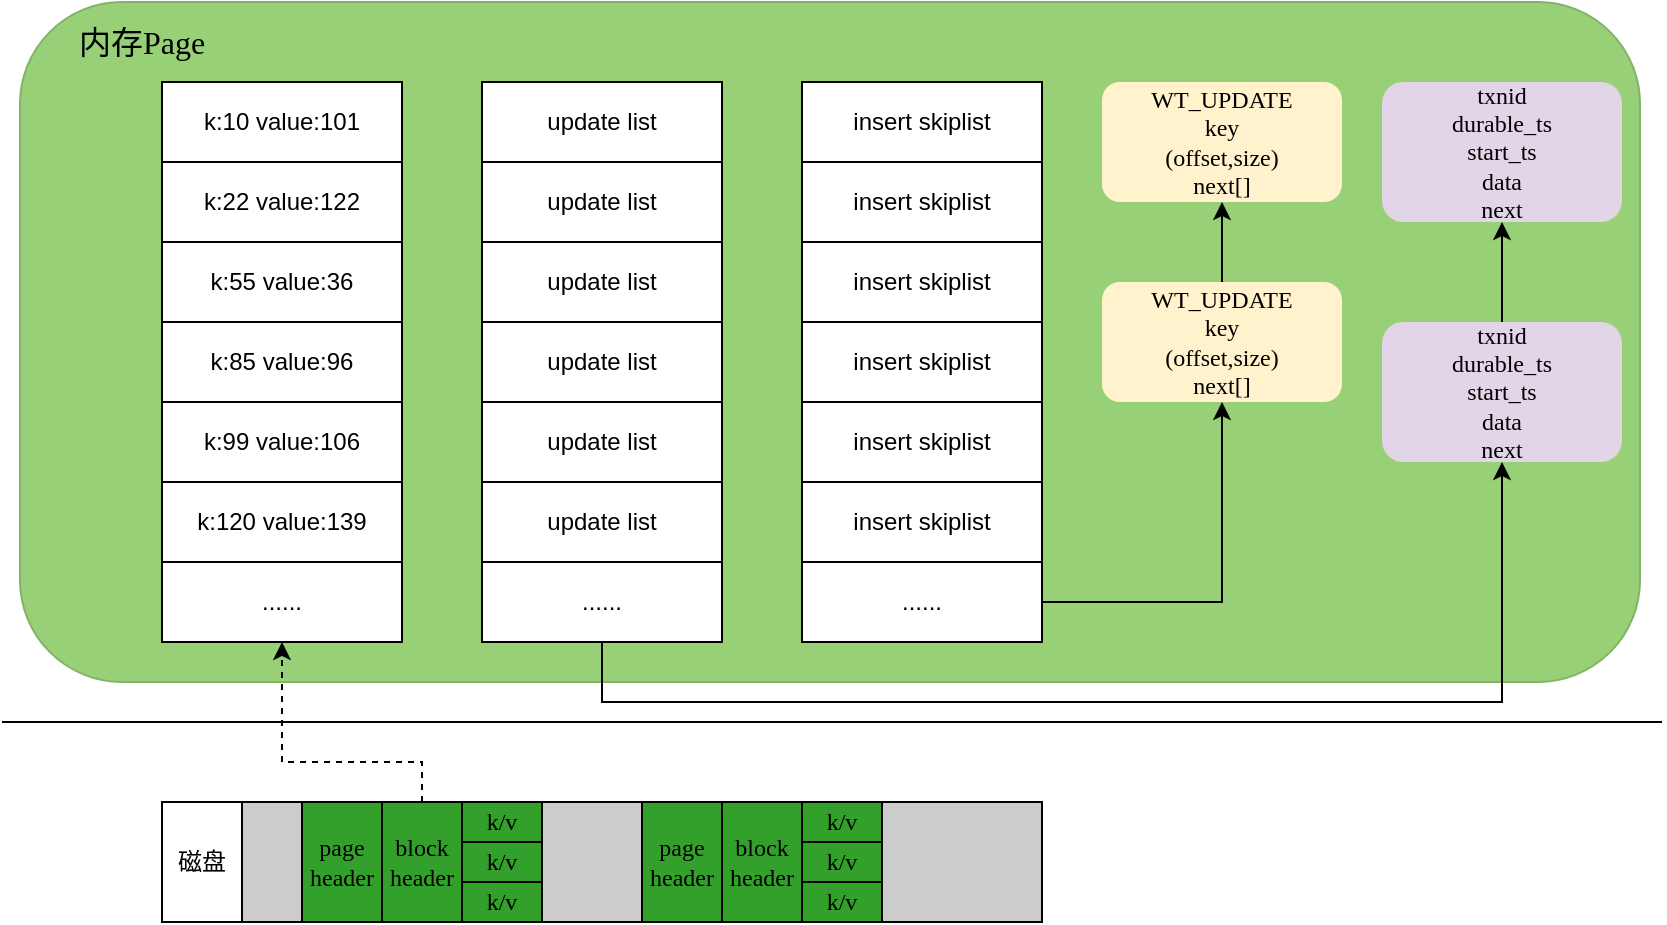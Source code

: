 <mxfile version="13.11.0" type="device"><diagram id="fa5erUfzQJPfmDtPTWMz" name="Page-1"><mxGraphModel dx="1422" dy="721" grid="1" gridSize="10" guides="1" tooltips="1" connect="1" arrows="1" fold="1" page="1" pageScale="1" pageWidth="827" pageHeight="1169" math="0" shadow="0"><root><mxCell id="0"/><mxCell id="_kXncxZEpDeygllV_us2-748" value="Untitled Layer" parent="0"/><mxCell id="_kXncxZEpDeygllV_us2-749" value="" style="rounded=1;whiteSpace=wrap;html=1;fontFamily=Comic Sans MS;fontSource=https%3A%2F%2Ffonts.googleapis.com%2Fcss%3Ffamily%3DZCOOL%2BKuaiLe;strokeColor=#82b366;fillColor=#97D077;" vertex="1" parent="_kXncxZEpDeygllV_us2-748"><mxGeometry x="9" y="80" width="810" height="340" as="geometry"/></mxCell><mxCell id="1" parent="0"/><mxCell id="_kXncxZEpDeygllV_us2-694" value="k:10 value:101" style="rounded=0;whiteSpace=wrap;html=1;" vertex="1" parent="1"><mxGeometry x="80" y="120" width="120" height="40" as="geometry"/></mxCell><mxCell id="_kXncxZEpDeygllV_us2-695" value="k:22 value:122" style="rounded=0;whiteSpace=wrap;html=1;" vertex="1" parent="1"><mxGeometry x="80" y="160" width="120" height="40" as="geometry"/></mxCell><mxCell id="_kXncxZEpDeygllV_us2-696" value="k:55 value:36" style="rounded=0;whiteSpace=wrap;html=1;" vertex="1" parent="1"><mxGeometry x="80" y="200" width="120" height="40" as="geometry"/></mxCell><mxCell id="_kXncxZEpDeygllV_us2-697" value="k:85 value:96" style="rounded=0;whiteSpace=wrap;html=1;" vertex="1" parent="1"><mxGeometry x="80" y="240" width="120" height="40" as="geometry"/></mxCell><mxCell id="_kXncxZEpDeygllV_us2-698" value="k:99 value:106" style="rounded=0;whiteSpace=wrap;html=1;" vertex="1" parent="1"><mxGeometry x="80" y="280" width="120" height="40" as="geometry"/></mxCell><mxCell id="_kXncxZEpDeygllV_us2-699" value="k:120 value:139" style="rounded=0;whiteSpace=wrap;html=1;" vertex="1" parent="1"><mxGeometry x="80" y="320" width="120" height="40" as="geometry"/></mxCell><mxCell id="_kXncxZEpDeygllV_us2-700" value="......" style="rounded=0;whiteSpace=wrap;html=1;" vertex="1" parent="1"><mxGeometry x="80" y="360" width="120" height="40" as="geometry"/></mxCell><mxCell id="_kXncxZEpDeygllV_us2-701" value="update list" style="rounded=0;whiteSpace=wrap;html=1;" vertex="1" parent="1"><mxGeometry x="240" y="120" width="120" height="40" as="geometry"/></mxCell><mxCell id="_kXncxZEpDeygllV_us2-702" value="update list" style="rounded=0;whiteSpace=wrap;html=1;" vertex="1" parent="1"><mxGeometry x="240" y="160" width="120" height="40" as="geometry"/></mxCell><mxCell id="_kXncxZEpDeygllV_us2-703" value="update list" style="rounded=0;whiteSpace=wrap;html=1;" vertex="1" parent="1"><mxGeometry x="240" y="200" width="120" height="40" as="geometry"/></mxCell><mxCell id="_kXncxZEpDeygllV_us2-704" value="update list" style="rounded=0;whiteSpace=wrap;html=1;" vertex="1" parent="1"><mxGeometry x="240" y="240" width="120" height="40" as="geometry"/></mxCell><mxCell id="_kXncxZEpDeygllV_us2-705" value="update list" style="rounded=0;whiteSpace=wrap;html=1;" vertex="1" parent="1"><mxGeometry x="240" y="280" width="120" height="40" as="geometry"/></mxCell><mxCell id="_kXncxZEpDeygllV_us2-706" value="update list" style="rounded=0;whiteSpace=wrap;html=1;" vertex="1" parent="1"><mxGeometry x="240" y="320" width="120" height="40" as="geometry"/></mxCell><mxCell id="_kXncxZEpDeygllV_us2-745" style="edgeStyle=orthogonalEdgeStyle;rounded=0;orthogonalLoop=1;jettySize=auto;html=1;entryX=0.5;entryY=1;entryDx=0;entryDy=0;fontFamily=Comic Sans MS;fontSource=https%3A%2F%2Ffonts.googleapis.com%2Fcss%3Ffamily%3DZCOOL%2BKuaiLe;" edge="1" parent="1" source="_kXncxZEpDeygllV_us2-707" target="_kXncxZEpDeygllV_us2-741"><mxGeometry relative="1" as="geometry"><Array as="points"><mxPoint x="300" y="430"/><mxPoint x="750" y="430"/></Array></mxGeometry></mxCell><mxCell id="_kXncxZEpDeygllV_us2-707" value="......" style="rounded=0;whiteSpace=wrap;html=1;" vertex="1" parent="1"><mxGeometry x="240" y="360" width="120" height="40" as="geometry"/></mxCell><mxCell id="_kXncxZEpDeygllV_us2-708" value="insert skiplist" style="rounded=0;whiteSpace=wrap;html=1;" vertex="1" parent="1"><mxGeometry x="400" y="120" width="120" height="40" as="geometry"/></mxCell><mxCell id="_kXncxZEpDeygllV_us2-709" value="insert skiplist" style="rounded=0;whiteSpace=wrap;html=1;" vertex="1" parent="1"><mxGeometry x="400" y="160" width="120" height="40" as="geometry"/></mxCell><mxCell id="_kXncxZEpDeygllV_us2-710" value="insert skiplist" style="rounded=0;whiteSpace=wrap;html=1;" vertex="1" parent="1"><mxGeometry x="400" y="200" width="120" height="40" as="geometry"/></mxCell><mxCell id="_kXncxZEpDeygllV_us2-711" value="insert skiplist" style="rounded=0;whiteSpace=wrap;html=1;" vertex="1" parent="1"><mxGeometry x="400" y="240" width="120" height="40" as="geometry"/></mxCell><mxCell id="_kXncxZEpDeygllV_us2-712" value="insert skiplist" style="rounded=0;whiteSpace=wrap;html=1;" vertex="1" parent="1"><mxGeometry x="400" y="280" width="120" height="40" as="geometry"/></mxCell><mxCell id="_kXncxZEpDeygllV_us2-713" value="insert skiplist" style="rounded=0;whiteSpace=wrap;html=1;" vertex="1" parent="1"><mxGeometry x="400" y="320" width="120" height="40" as="geometry"/></mxCell><mxCell id="_kXncxZEpDeygllV_us2-744" style="edgeStyle=orthogonalEdgeStyle;rounded=0;orthogonalLoop=1;jettySize=auto;html=1;entryX=0.5;entryY=1;entryDx=0;entryDy=0;fontFamily=Comic Sans MS;fontSource=https%3A%2F%2Ffonts.googleapis.com%2Fcss%3Ffamily%3DZCOOL%2BKuaiLe;" edge="1" parent="1" source="_kXncxZEpDeygllV_us2-714" target="_kXncxZEpDeygllV_us2-739"><mxGeometry relative="1" as="geometry"/></mxCell><mxCell id="_kXncxZEpDeygllV_us2-714" value="......" style="rounded=0;whiteSpace=wrap;html=1;" vertex="1" parent="1"><mxGeometry x="400" y="360" width="120" height="40" as="geometry"/></mxCell><mxCell id="_kXncxZEpDeygllV_us2-717" value="" style="endArrow=none;html=1;" edge="1" parent="1"><mxGeometry width="50" height="50" relative="1" as="geometry"><mxPoint y="440" as="sourcePoint"/><mxPoint x="830" y="440" as="targetPoint"/></mxGeometry></mxCell><mxCell id="_kXncxZEpDeygllV_us2-718" value="" style="rounded=0;whiteSpace=wrap;html=1;" vertex="1" parent="1"><mxGeometry x="80" y="480" width="440" height="60" as="geometry"/></mxCell><mxCell id="_kXncxZEpDeygllV_us2-719" value="&lt;font data-font-src=&quot;https://fonts.googleapis.com/css?family=ZCOOL+KuaiLe&quot; face=&quot;ZCOOL KuaiLe&quot;&gt;磁盘&lt;/font&gt;" style="rounded=0;whiteSpace=wrap;html=1;" vertex="1" parent="1"><mxGeometry x="80" y="480" width="40" height="60" as="geometry"/></mxCell><mxCell id="_kXncxZEpDeygllV_us2-720" value="" style="rounded=0;whiteSpace=wrap;html=1;fillColor=#CCCCCC;" vertex="1" parent="1"><mxGeometry x="120" y="480" width="30" height="60" as="geometry"/></mxCell><mxCell id="_kXncxZEpDeygllV_us2-721" value="" style="rounded=0;whiteSpace=wrap;html=1;fontFamily=Comic Sans MS;fontSource=https%3A%2F%2Ffonts.googleapis.com%2Fcss%3Ffamily%3DZCOOL%2BKuaiLe;fillColor=#33A02C;" vertex="1" parent="1"><mxGeometry x="150" y="480" width="120" height="60" as="geometry"/></mxCell><mxCell id="_kXncxZEpDeygllV_us2-722" value="page header" style="rounded=0;whiteSpace=wrap;html=1;fontFamily=Comic Sans MS;fontSource=https%3A%2F%2Ffonts.googleapis.com%2Fcss%3Ffamily%3DZCOOL%2BKuaiLe;fillColor=#33A02C;" vertex="1" parent="1"><mxGeometry x="150" y="480" width="40" height="60" as="geometry"/></mxCell><mxCell id="_kXncxZEpDeygllV_us2-746" style="edgeStyle=orthogonalEdgeStyle;rounded=0;orthogonalLoop=1;jettySize=auto;html=1;entryX=0.5;entryY=1;entryDx=0;entryDy=0;fontFamily=Comic Sans MS;fontSource=https%3A%2F%2Ffonts.googleapis.com%2Fcss%3Ffamily%3DZCOOL%2BKuaiLe;dashed=1;" edge="1" parent="1" source="_kXncxZEpDeygllV_us2-723" target="_kXncxZEpDeygllV_us2-700"><mxGeometry relative="1" as="geometry"><Array as="points"><mxPoint x="210" y="460"/><mxPoint x="140" y="460"/></Array></mxGeometry></mxCell><mxCell id="_kXncxZEpDeygllV_us2-723" value="block header" style="rounded=0;whiteSpace=wrap;html=1;fontFamily=Comic Sans MS;fontSource=https%3A%2F%2Ffonts.googleapis.com%2Fcss%3Ffamily%3DZCOOL%2BKuaiLe;fillColor=#33A02C;" vertex="1" parent="1"><mxGeometry x="190" y="480" width="40" height="60" as="geometry"/></mxCell><mxCell id="_kXncxZEpDeygllV_us2-724" value="" style="rounded=0;whiteSpace=wrap;html=1;fontFamily=Comic Sans MS;fontSource=https%3A%2F%2Ffonts.googleapis.com%2Fcss%3Ffamily%3DZCOOL%2BKuaiLe;fillColor=#33A02C;" vertex="1" parent="1"><mxGeometry x="230" y="480" width="40" height="60" as="geometry"/></mxCell><mxCell id="_kXncxZEpDeygllV_us2-725" value="k/v" style="rounded=0;whiteSpace=wrap;html=1;fontFamily=Comic Sans MS;fontSource=https%3A%2F%2Ffonts.googleapis.com%2Fcss%3Ffamily%3DZCOOL%2BKuaiLe;fillColor=#33A02C;" vertex="1" parent="1"><mxGeometry x="230" y="480" width="40" height="20" as="geometry"/></mxCell><mxCell id="_kXncxZEpDeygllV_us2-726" value="k/v" style="rounded=0;whiteSpace=wrap;html=1;fontFamily=Comic Sans MS;fontSource=https%3A%2F%2Ffonts.googleapis.com%2Fcss%3Ffamily%3DZCOOL%2BKuaiLe;fillColor=#33A02C;" vertex="1" parent="1"><mxGeometry x="230" y="500" width="40" height="20" as="geometry"/></mxCell><mxCell id="_kXncxZEpDeygllV_us2-727" value="k/v" style="rounded=0;whiteSpace=wrap;html=1;fontFamily=Comic Sans MS;fontSource=https%3A%2F%2Ffonts.googleapis.com%2Fcss%3Ffamily%3DZCOOL%2BKuaiLe;fillColor=#33A02C;" vertex="1" parent="1"><mxGeometry x="230" y="520" width="40" height="20" as="geometry"/></mxCell><mxCell id="_kXncxZEpDeygllV_us2-728" value="" style="rounded=0;whiteSpace=wrap;html=1;fillColor=#CCCCCC;" vertex="1" parent="1"><mxGeometry x="270" y="480" width="50" height="60" as="geometry"/></mxCell><mxCell id="_kXncxZEpDeygllV_us2-729" value="" style="rounded=0;whiteSpace=wrap;html=1;fontFamily=Comic Sans MS;fontSource=https%3A%2F%2Ffonts.googleapis.com%2Fcss%3Ffamily%3DZCOOL%2BKuaiLe;fillColor=#33A02C;" vertex="1" parent="1"><mxGeometry x="320" y="480" width="120" height="60" as="geometry"/></mxCell><mxCell id="_kXncxZEpDeygllV_us2-730" value="page header" style="rounded=0;whiteSpace=wrap;html=1;fontFamily=Comic Sans MS;fontSource=https%3A%2F%2Ffonts.googleapis.com%2Fcss%3Ffamily%3DZCOOL%2BKuaiLe;fillColor=#33A02C;" vertex="1" parent="1"><mxGeometry x="320" y="480" width="40" height="60" as="geometry"/></mxCell><mxCell id="_kXncxZEpDeygllV_us2-731" value="block header" style="rounded=0;whiteSpace=wrap;html=1;fontFamily=Comic Sans MS;fontSource=https%3A%2F%2Ffonts.googleapis.com%2Fcss%3Ffamily%3DZCOOL%2BKuaiLe;fillColor=#33A02C;" vertex="1" parent="1"><mxGeometry x="360" y="480" width="40" height="60" as="geometry"/></mxCell><mxCell id="_kXncxZEpDeygllV_us2-732" value="" style="rounded=0;whiteSpace=wrap;html=1;fontFamily=Comic Sans MS;fontSource=https%3A%2F%2Ffonts.googleapis.com%2Fcss%3Ffamily%3DZCOOL%2BKuaiLe;fillColor=#33A02C;" vertex="1" parent="1"><mxGeometry x="400" y="480" width="40" height="60" as="geometry"/></mxCell><mxCell id="_kXncxZEpDeygllV_us2-733" value="k/v" style="rounded=0;whiteSpace=wrap;html=1;fontFamily=Comic Sans MS;fontSource=https%3A%2F%2Ffonts.googleapis.com%2Fcss%3Ffamily%3DZCOOL%2BKuaiLe;fillColor=#33A02C;" vertex="1" parent="1"><mxGeometry x="400" y="480" width="40" height="20" as="geometry"/></mxCell><mxCell id="_kXncxZEpDeygllV_us2-734" value="k/v" style="rounded=0;whiteSpace=wrap;html=1;fontFamily=Comic Sans MS;fontSource=https%3A%2F%2Ffonts.googleapis.com%2Fcss%3Ffamily%3DZCOOL%2BKuaiLe;fillColor=#33A02C;" vertex="1" parent="1"><mxGeometry x="400" y="500" width="40" height="20" as="geometry"/></mxCell><mxCell id="_kXncxZEpDeygllV_us2-735" value="k/v" style="rounded=0;whiteSpace=wrap;html=1;fontFamily=Comic Sans MS;fontSource=https%3A%2F%2Ffonts.googleapis.com%2Fcss%3Ffamily%3DZCOOL%2BKuaiLe;fillColor=#33A02C;" vertex="1" parent="1"><mxGeometry x="400" y="520" width="40" height="20" as="geometry"/></mxCell><mxCell id="_kXncxZEpDeygllV_us2-736" value="" style="rounded=0;whiteSpace=wrap;html=1;fillColor=#CCCCCC;" vertex="1" parent="1"><mxGeometry x="440" y="480" width="80" height="60" as="geometry"/></mxCell><mxCell id="_kXncxZEpDeygllV_us2-738" value="WT_UPDATE&lt;br&gt;key&lt;br&gt;(offset,size)&lt;br&gt;next[]" style="text;html=1;fillColor=#fff2cc;align=center;verticalAlign=middle;whiteSpace=wrap;rounded=1;fontFamily=Comic Sans MS;fontSource=https%3A%2F%2Ffonts.googleapis.com%2Fcss%3Ffamily%3DZCOOL%2BKuaiLe;" vertex="1" parent="1"><mxGeometry x="550" y="120" width="120" height="60" as="geometry"/></mxCell><mxCell id="_kXncxZEpDeygllV_us2-743" value="" style="edgeStyle=orthogonalEdgeStyle;rounded=0;orthogonalLoop=1;jettySize=auto;html=1;fontFamily=Comic Sans MS;fontSource=https%3A%2F%2Ffonts.googleapis.com%2Fcss%3Ffamily%3DZCOOL%2BKuaiLe;" edge="1" parent="1" source="_kXncxZEpDeygllV_us2-739" target="_kXncxZEpDeygllV_us2-738"><mxGeometry relative="1" as="geometry"/></mxCell><mxCell id="_kXncxZEpDeygllV_us2-739" value="WT_UPDATE&lt;br&gt;key&lt;br&gt;(offset,size)&lt;br&gt;next[]" style="text;html=1;fillColor=#fff2cc;align=center;verticalAlign=middle;whiteSpace=wrap;rounded=1;fontFamily=Comic Sans MS;fontSource=https%3A%2F%2Ffonts.googleapis.com%2Fcss%3Ffamily%3DZCOOL%2BKuaiLe;" vertex="1" parent="1"><mxGeometry x="550" y="220" width="120" height="60" as="geometry"/></mxCell><mxCell id="_kXncxZEpDeygllV_us2-740" value="txnid&lt;br&gt;durable_ts&lt;br&gt;start_ts&lt;br&gt;data&lt;br&gt;next" style="text;html=1;align=center;verticalAlign=middle;whiteSpace=wrap;rounded=1;fontFamily=Comic Sans MS;fontSource=https%3A%2F%2Ffonts.googleapis.com%2Fcss%3Ffamily%3DZCOOL%2BKuaiLe;fillColor=#e1d5e7;" vertex="1" parent="1"><mxGeometry x="690" y="120" width="120" height="70" as="geometry"/></mxCell><mxCell id="_kXncxZEpDeygllV_us2-742" value="" style="edgeStyle=orthogonalEdgeStyle;rounded=0;orthogonalLoop=1;jettySize=auto;html=1;fontFamily=Comic Sans MS;fontSource=https%3A%2F%2Ffonts.googleapis.com%2Fcss%3Ffamily%3DZCOOL%2BKuaiLe;" edge="1" parent="1" source="_kXncxZEpDeygllV_us2-741" target="_kXncxZEpDeygllV_us2-740"><mxGeometry relative="1" as="geometry"/></mxCell><mxCell id="_kXncxZEpDeygllV_us2-741" value="txnid&lt;br&gt;durable_ts&lt;br&gt;start_ts&lt;br&gt;data&lt;br&gt;next" style="text;html=1;fillColor=#e1d5e7;align=center;verticalAlign=middle;whiteSpace=wrap;rounded=1;fontFamily=Comic Sans MS;fontSource=https%3A%2F%2Ffonts.googleapis.com%2Fcss%3Ffamily%3DZCOOL%2BKuaiLe;" vertex="1" parent="1"><mxGeometry x="690" y="240" width="120" height="70" as="geometry"/></mxCell><mxCell id="_kXncxZEpDeygllV_us2-751" value="&lt;font face=&quot;ZCOOL KuaiLe&quot; data-font-src=&quot;https://fonts.googleapis.com/css?family=ZCOOL+KuaiLe&quot; style=&quot;font-size: 16px;&quot;&gt;内存&lt;/font&gt;&lt;font data-font-src=&quot;https://fonts.googleapis.com/css?family=ZCOOL+KuaiLe&quot; style=&quot;font-size: 16px;&quot;&gt;Page&lt;/font&gt;" style="text;html=1;strokeColor=none;fillColor=none;align=center;verticalAlign=middle;whiteSpace=wrap;rounded=0;fontFamily=Comic Sans MS;fontSource=https%3A%2F%2Ffonts.googleapis.com%2Fcss%3Ffamily%3DZCOOL%2BKuaiLe;fontSize=16;" vertex="1" parent="1"><mxGeometry x="30" y="90" width="80" height="20" as="geometry"/></mxCell></root></mxGraphModel></diagram></mxfile>